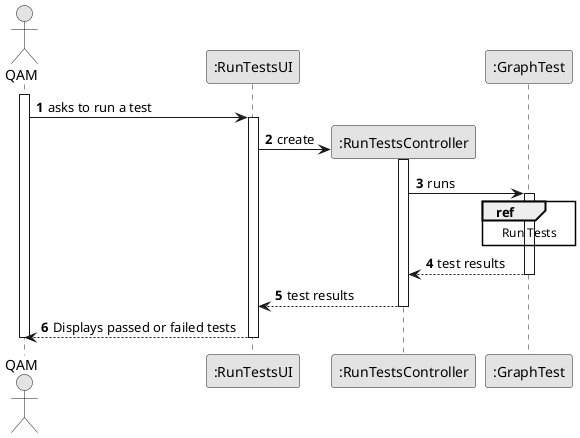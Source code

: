 @startuml
skinparam monochrome true
skinparam packageStyle rectangle
skinparam shadowing false

autonumber


actor "QAM" as QAM
participant ":RunTestsUI" as UI
participant ":RunTestsController" as CTRL
participant ":GraphTest" as Test
activate QAM

        QAM -> UI : asks to run a test

        activate UI


            UI -> CTRL** : create
            activate CTRL

                CTRL -> Test : runs
                activate Test

                   ref over Test
                        Run Tests
                   end


                Test --> CTRL : test results
            deactivate Test

            CTRL --> UI : test results

        deactivate CTRL

    UI --> QAM : Displays passed or failed tests
    deactivate UI
deactivate QAM

@enduml